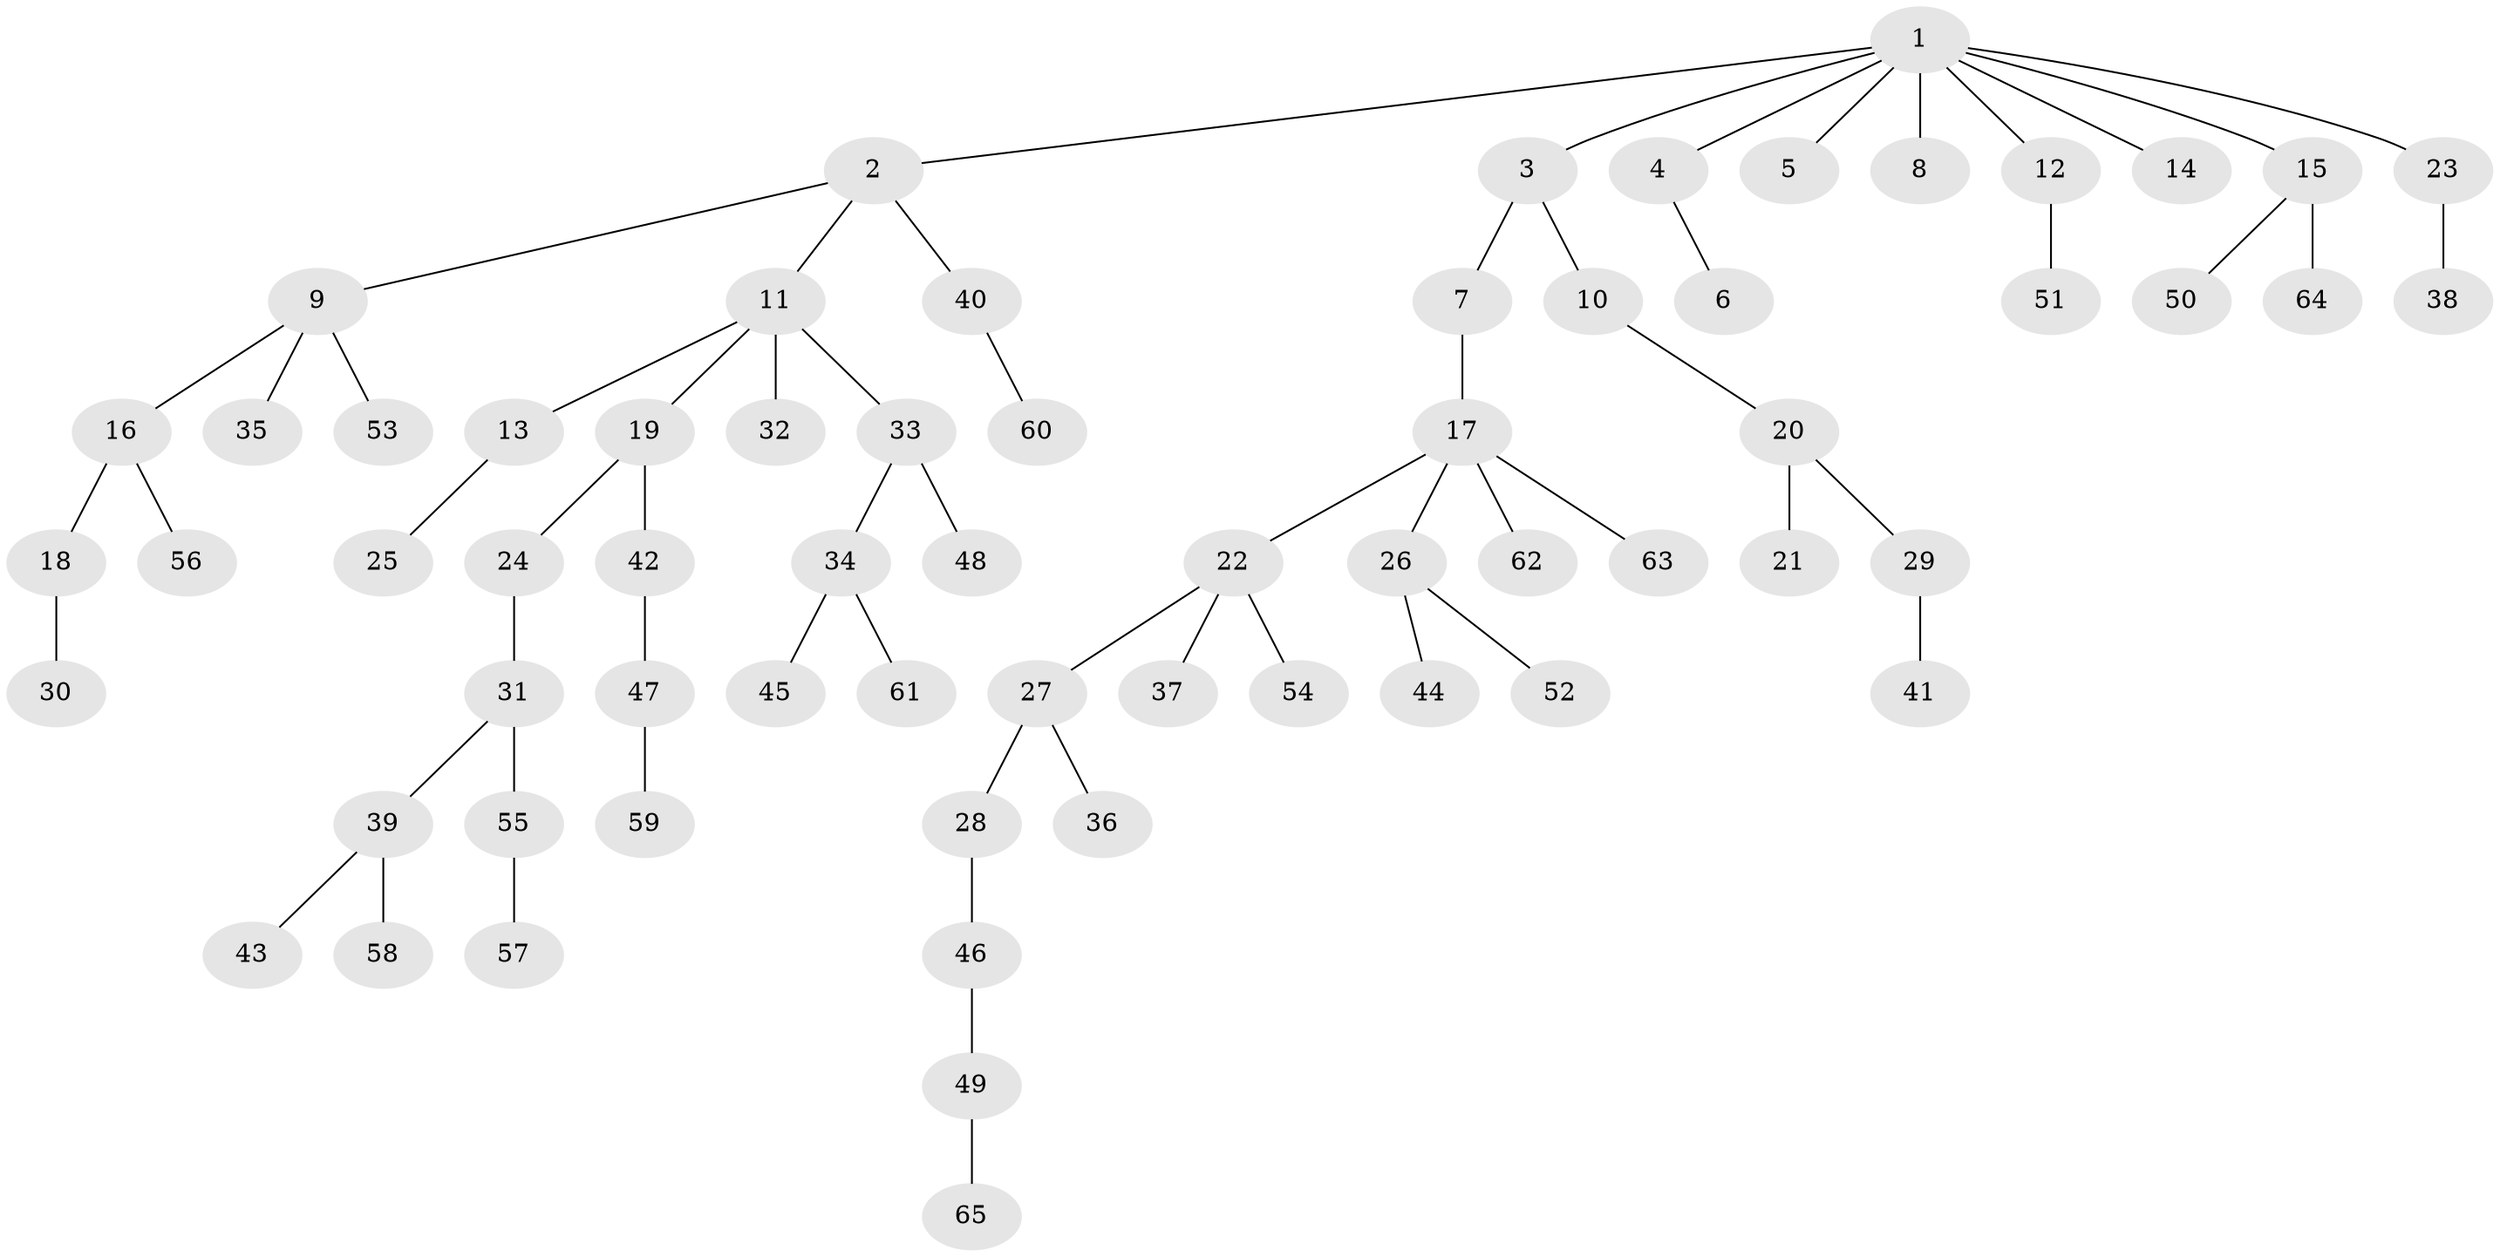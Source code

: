 // coarse degree distribution, {8: 0.023255813953488372, 6: 0.046511627906976744, 3: 0.13953488372093023, 2: 0.18604651162790697, 1: 0.5813953488372093, 5: 0.023255813953488372}
// Generated by graph-tools (version 1.1) at 2025/42/03/06/25 10:42:03]
// undirected, 65 vertices, 64 edges
graph export_dot {
graph [start="1"]
  node [color=gray90,style=filled];
  1;
  2;
  3;
  4;
  5;
  6;
  7;
  8;
  9;
  10;
  11;
  12;
  13;
  14;
  15;
  16;
  17;
  18;
  19;
  20;
  21;
  22;
  23;
  24;
  25;
  26;
  27;
  28;
  29;
  30;
  31;
  32;
  33;
  34;
  35;
  36;
  37;
  38;
  39;
  40;
  41;
  42;
  43;
  44;
  45;
  46;
  47;
  48;
  49;
  50;
  51;
  52;
  53;
  54;
  55;
  56;
  57;
  58;
  59;
  60;
  61;
  62;
  63;
  64;
  65;
  1 -- 2;
  1 -- 3;
  1 -- 4;
  1 -- 5;
  1 -- 8;
  1 -- 12;
  1 -- 14;
  1 -- 15;
  1 -- 23;
  2 -- 9;
  2 -- 11;
  2 -- 40;
  3 -- 7;
  3 -- 10;
  4 -- 6;
  7 -- 17;
  9 -- 16;
  9 -- 35;
  9 -- 53;
  10 -- 20;
  11 -- 13;
  11 -- 19;
  11 -- 32;
  11 -- 33;
  12 -- 51;
  13 -- 25;
  15 -- 50;
  15 -- 64;
  16 -- 18;
  16 -- 56;
  17 -- 22;
  17 -- 26;
  17 -- 62;
  17 -- 63;
  18 -- 30;
  19 -- 24;
  19 -- 42;
  20 -- 21;
  20 -- 29;
  22 -- 27;
  22 -- 37;
  22 -- 54;
  23 -- 38;
  24 -- 31;
  26 -- 44;
  26 -- 52;
  27 -- 28;
  27 -- 36;
  28 -- 46;
  29 -- 41;
  31 -- 39;
  31 -- 55;
  33 -- 34;
  33 -- 48;
  34 -- 45;
  34 -- 61;
  39 -- 43;
  39 -- 58;
  40 -- 60;
  42 -- 47;
  46 -- 49;
  47 -- 59;
  49 -- 65;
  55 -- 57;
}
